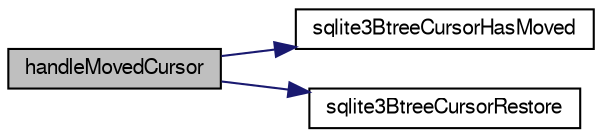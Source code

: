 digraph "handleMovedCursor"
{
  edge [fontname="FreeSans",fontsize="10",labelfontname="FreeSans",labelfontsize="10"];
  node [fontname="FreeSans",fontsize="10",shape=record];
  rankdir="LR";
  Node137422 [label="handleMovedCursor",height=0.2,width=0.4,color="black", fillcolor="grey75", style="filled", fontcolor="black"];
  Node137422 -> Node137423 [color="midnightblue",fontsize="10",style="solid",fontname="FreeSans"];
  Node137423 [label="sqlite3BtreeCursorHasMoved",height=0.2,width=0.4,color="black", fillcolor="white", style="filled",URL="$sqlite3_8c.html#a7b14f2c229edee218c623d3632a8e3dc"];
  Node137422 -> Node137424 [color="midnightblue",fontsize="10",style="solid",fontname="FreeSans"];
  Node137424 [label="sqlite3BtreeCursorRestore",height=0.2,width=0.4,color="black", fillcolor="white", style="filled",URL="$sqlite3_8c.html#a58fd3f2529701a69c5baf325ca019ace"];
}
